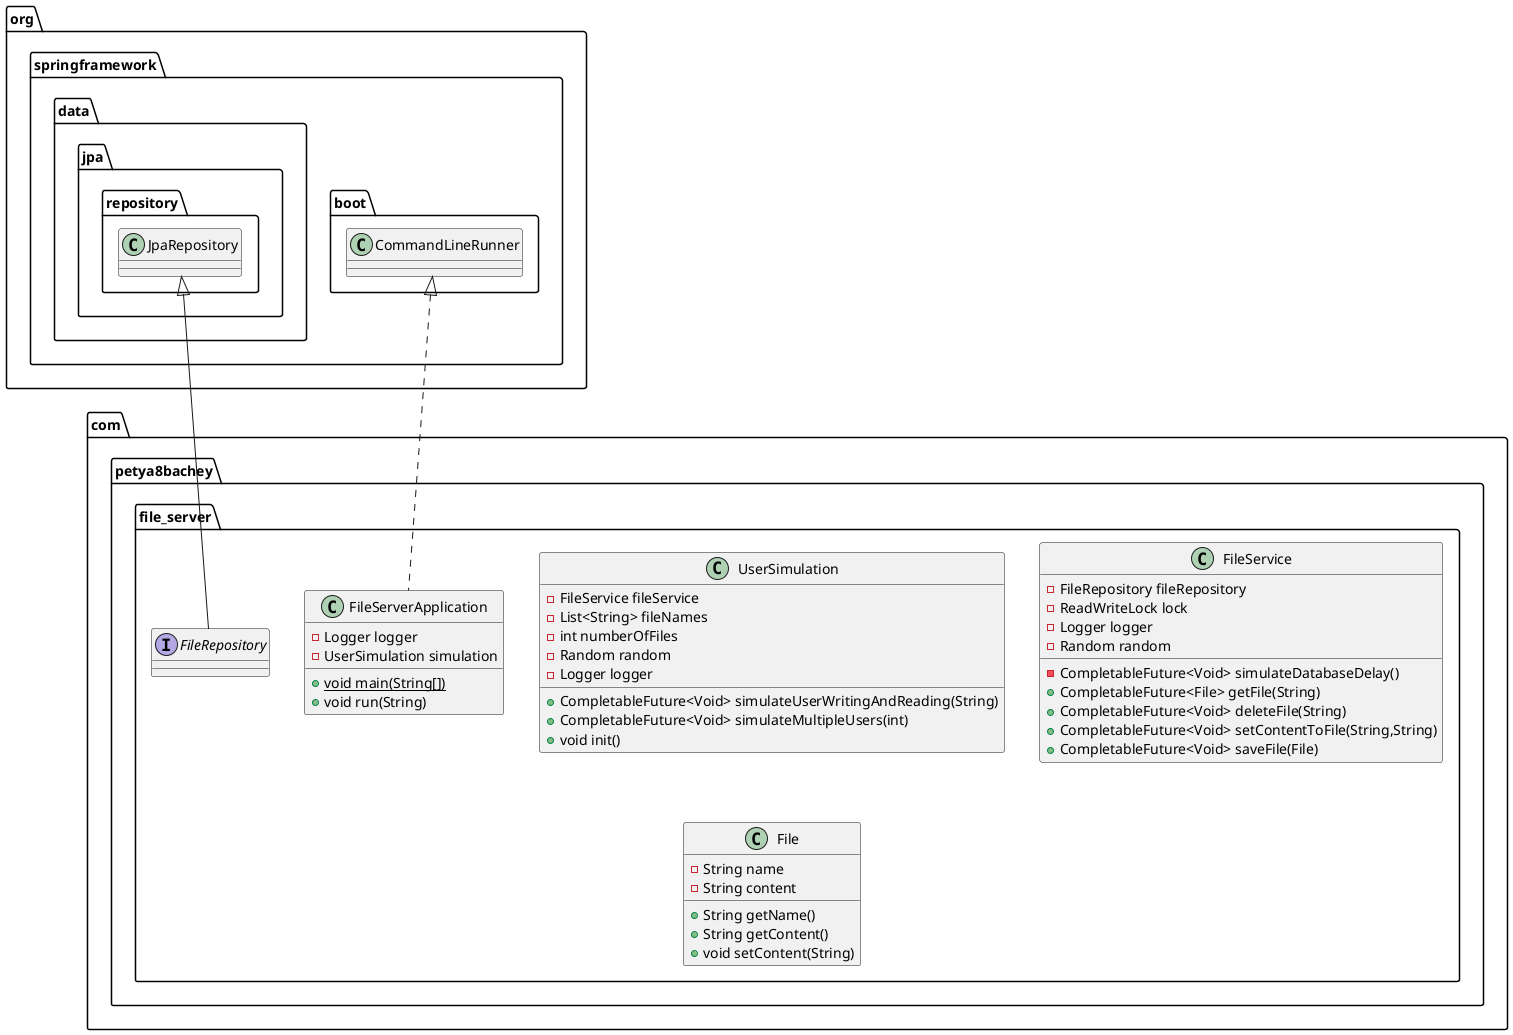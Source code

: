 @startuml
class com.petya8bachey.file_server.FileServerApplication {
- Logger logger
- UserSimulation simulation
+ {static} void main(String[])
+ void run(String)
}


interface com.petya8bachey.file_server.FileRepository {
}
class com.petya8bachey.file_server.UserSimulation {
- FileService fileService
- List<String> fileNames
- int numberOfFiles
- Random random
- Logger logger
+ CompletableFuture<Void> simulateUserWritingAndReading(String)
+ CompletableFuture<Void> simulateMultipleUsers(int)
+ void init()
}


class com.petya8bachey.file_server.FileService {
- FileRepository fileRepository
- ReadWriteLock lock
- Logger logger
- Random random
- CompletableFuture<Void> simulateDatabaseDelay()
+ CompletableFuture<File> getFile(String)
+ CompletableFuture<Void> deleteFile(String)
+ CompletableFuture<Void> setContentToFile(String,String)
+ CompletableFuture<Void> saveFile(File)
}


class com.petya8bachey.file_server.File {
- String name
- String content
+ String getName()
+ String getContent()
+ void setContent(String)
}




org.springframework.boot.CommandLineRunner <|.. com.petya8bachey.file_server.FileServerApplication
org.springframework.data.jpa.repository.JpaRepository <|-- com.petya8bachey.file_server.FileRepository
@enduml
